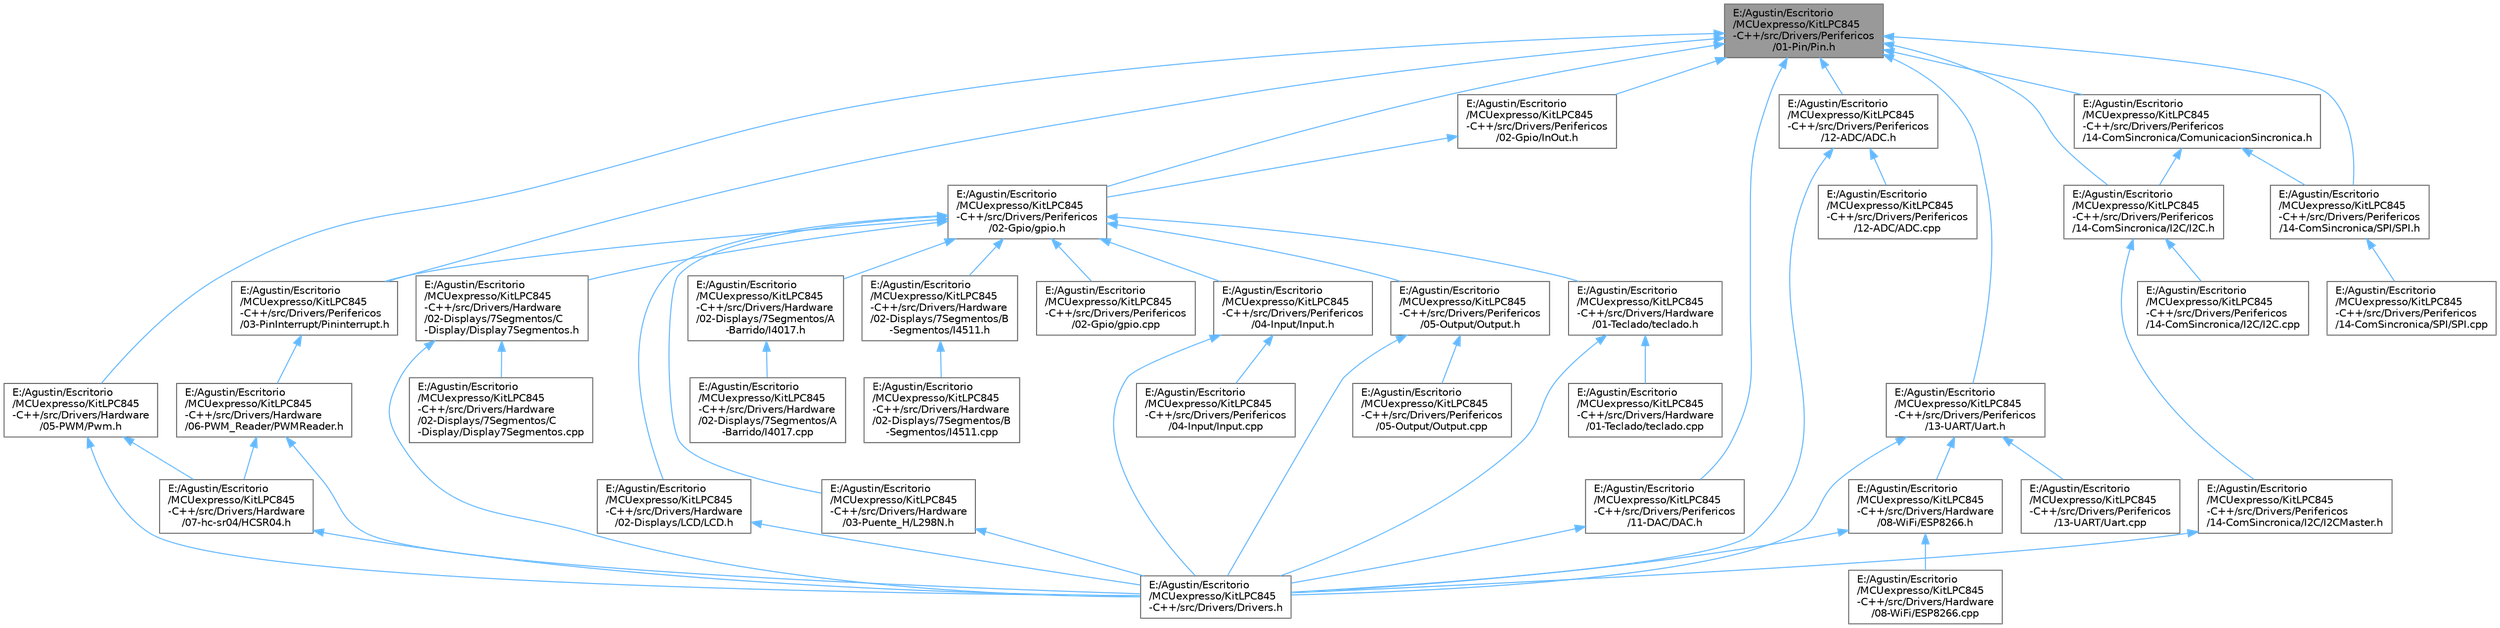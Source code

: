digraph "E:/Agustin/Escritorio/MCUexpresso/KitLPC845-C++/src/Drivers/Perifericos/01-Pin/Pin.h"
{
 // LATEX_PDF_SIZE
  bgcolor="transparent";
  edge [fontname=Helvetica,fontsize=10,labelfontname=Helvetica,labelfontsize=10];
  node [fontname=Helvetica,fontsize=10,shape=box,height=0.2,width=0.4];
  Node1 [id="Node000001",label="E:/Agustin/Escritorio\l/MCUexpresso/KitLPC845\l-C++/src/Drivers/Perifericos\l/01-Pin/Pin.h",height=0.2,width=0.4,color="gray40", fillcolor="grey60", style="filled", fontcolor="black",tooltip="Clase Abstracta de cualquier pin del microcontrolador."];
  Node1 -> Node2 [id="edge54_Node000001_Node000002",dir="back",color="steelblue1",style="solid",tooltip=" "];
  Node2 [id="Node000002",label="E:/Agustin/Escritorio\l/MCUexpresso/KitLPC845\l-C++/src/Drivers/Hardware\l/05-PWM/Pwm.h",height=0.2,width=0.4,color="grey40", fillcolor="white", style="filled",URL="$_pwm_8h.html",tooltip="Generador de PWM sin interrupción."];
  Node2 -> Node3 [id="edge55_Node000002_Node000003",dir="back",color="steelblue1",style="solid",tooltip=" "];
  Node3 [id="Node000003",label="E:/Agustin/Escritorio\l/MCUexpresso/KitLPC845\l-C++/src/Drivers/Drivers.h",height=0.2,width=0.4,color="grey40", fillcolor="white", style="filled",URL="$_drivers_8h.html",tooltip="Archivo Master con todos los includes de perifericos del Kit."];
  Node2 -> Node4 [id="edge56_Node000002_Node000004",dir="back",color="steelblue1",style="solid",tooltip=" "];
  Node4 [id="Node000004",label="E:/Agustin/Escritorio\l/MCUexpresso/KitLPC845\l-C++/src/Drivers/Hardware\l/07-hc-sr04/HCSR04.h",height=0.2,width=0.4,color="grey40", fillcolor="white", style="filled",URL="$_h_c_s_r04_8h.html",tooltip="Clase del sensor ultrasónico HCSR04."];
  Node4 -> Node3 [id="edge57_Node000004_Node000003",dir="back",color="steelblue1",style="solid",tooltip=" "];
  Node1 -> Node5 [id="edge58_Node000001_Node000005",dir="back",color="steelblue1",style="solid",tooltip=" "];
  Node5 [id="Node000005",label="E:/Agustin/Escritorio\l/MCUexpresso/KitLPC845\l-C++/src/Drivers/Perifericos\l/02-Gpio/InOut.h",height=0.2,width=0.4,color="grey40", fillcolor="white", style="filled",URL="$_in_out_8h.html",tooltip="Clase Abstracta Pura de las GPIO."];
  Node5 -> Node6 [id="edge59_Node000005_Node000006",dir="back",color="steelblue1",style="solid",tooltip=" "];
  Node6 [id="Node000006",label="E:/Agustin/Escritorio\l/MCUexpresso/KitLPC845\l-C++/src/Drivers/Perifericos\l/02-Gpio/gpio.h",height=0.2,width=0.4,color="grey40", fillcolor="white", style="filled",URL="$gpio_8h.html",tooltip="Módulo con clase de manejo de GPIO."];
  Node6 -> Node7 [id="edge60_Node000006_Node000007",dir="back",color="steelblue1",style="solid",tooltip=" "];
  Node7 [id="Node000007",label="E:/Agustin/Escritorio\l/MCUexpresso/KitLPC845\l-C++/src/Drivers/Hardware\l/01-Teclado/teclado.h",height=0.2,width=0.4,color="grey40", fillcolor="white", style="filled",URL="$teclado_8h.html",tooltip="Breve descripción del objetivo del Módulo."];
  Node7 -> Node3 [id="edge61_Node000007_Node000003",dir="back",color="steelblue1",style="solid",tooltip=" "];
  Node7 -> Node8 [id="edge62_Node000007_Node000008",dir="back",color="steelblue1",style="solid",tooltip=" "];
  Node8 [id="Node000008",label="E:/Agustin/Escritorio\l/MCUexpresso/KitLPC845\l-C++/src/Drivers/Hardware\l/01-Teclado/teclado.cpp",height=0.2,width=0.4,color="grey40", fillcolor="white", style="filled",URL="$teclado_8cpp.html",tooltip="Descripcion del modulo."];
  Node6 -> Node9 [id="edge63_Node000006_Node000009",dir="back",color="steelblue1",style="solid",tooltip=" "];
  Node9 [id="Node000009",label="E:/Agustin/Escritorio\l/MCUexpresso/KitLPC845\l-C++/src/Drivers/Hardware\l/02-Displays/7Segmentos/A\l-Barrido/I4017.h",height=0.2,width=0.4,color="grey40", fillcolor="white", style="filled",URL="$_i4017_8h.html",tooltip="Objeto de control del integrado I4017."];
  Node9 -> Node10 [id="edge64_Node000009_Node000010",dir="back",color="steelblue1",style="solid",tooltip=" "];
  Node10 [id="Node000010",label="E:/Agustin/Escritorio\l/MCUexpresso/KitLPC845\l-C++/src/Drivers/Hardware\l/02-Displays/7Segmentos/A\l-Barrido/I4017.cpp",height=0.2,width=0.4,color="grey40", fillcolor="white", style="filled",URL="$_i4017_8cpp.html",tooltip="Objeto de control del integrado I4017."];
  Node6 -> Node11 [id="edge65_Node000006_Node000011",dir="back",color="steelblue1",style="solid",tooltip=" "];
  Node11 [id="Node000011",label="E:/Agustin/Escritorio\l/MCUexpresso/KitLPC845\l-C++/src/Drivers/Hardware\l/02-Displays/7Segmentos/B\l-Segmentos/I4511.h",height=0.2,width=0.4,color="grey40", fillcolor="white", style="filled",URL="$_i4511_8h.html",tooltip="Objeto de control del integrado I4511."];
  Node11 -> Node12 [id="edge66_Node000011_Node000012",dir="back",color="steelblue1",style="solid",tooltip=" "];
  Node12 [id="Node000012",label="E:/Agustin/Escritorio\l/MCUexpresso/KitLPC845\l-C++/src/Drivers/Hardware\l/02-Displays/7Segmentos/B\l-Segmentos/I4511.cpp",height=0.2,width=0.4,color="grey40", fillcolor="white", style="filled",URL="$_i4511_8cpp.html",tooltip="Objeto de control del integrado I4511."];
  Node6 -> Node13 [id="edge67_Node000006_Node000013",dir="back",color="steelblue1",style="solid",tooltip=" "];
  Node13 [id="Node000013",label="E:/Agustin/Escritorio\l/MCUexpresso/KitLPC845\l-C++/src/Drivers/Hardware\l/02-Displays/7Segmentos/C\l-Display/Display7Segmentos.h",height=0.2,width=0.4,color="grey40", fillcolor="white", style="filled",URL="$_display7_segmentos_8h.html",tooltip="Clase para la creación de displays de 7 segmentos."];
  Node13 -> Node3 [id="edge68_Node000013_Node000003",dir="back",color="steelblue1",style="solid",tooltip=" "];
  Node13 -> Node14 [id="edge69_Node000013_Node000014",dir="back",color="steelblue1",style="solid",tooltip=" "];
  Node14 [id="Node000014",label="E:/Agustin/Escritorio\l/MCUexpresso/KitLPC845\l-C++/src/Drivers/Hardware\l/02-Displays/7Segmentos/C\l-Display/Display7Segmentos.cpp",height=0.2,width=0.4,color="grey40", fillcolor="white", style="filled",URL="$_display7_segmentos_8cpp.html",tooltip="Clase para la creación de displays de 7 segmentos."];
  Node6 -> Node15 [id="edge70_Node000006_Node000015",dir="back",color="steelblue1",style="solid",tooltip=" "];
  Node15 [id="Node000015",label="E:/Agustin/Escritorio\l/MCUexpresso/KitLPC845\l-C++/src/Drivers/Hardware\l/02-Displays/LCD/LCD.h",height=0.2,width=0.4,color="grey40", fillcolor="white", style="filled",URL="$_l_c_d_8h.html",tooltip="Clase para un LCD con comunicación de 4 patas, solo escritura."];
  Node15 -> Node3 [id="edge71_Node000015_Node000003",dir="back",color="steelblue1",style="solid",tooltip=" "];
  Node6 -> Node16 [id="edge72_Node000006_Node000016",dir="back",color="steelblue1",style="solid",tooltip=" "];
  Node16 [id="Node000016",label="E:/Agustin/Escritorio\l/MCUexpresso/KitLPC845\l-C++/src/Drivers/Hardware\l/03-Puente_H/L298N.h",height=0.2,width=0.4,color="grey40", fillcolor="white", style="filled",URL="$_l298_n_8h.html",tooltip="Clase del módulo de puente H LN298N."];
  Node16 -> Node3 [id="edge73_Node000016_Node000003",dir="back",color="steelblue1",style="solid",tooltip=" "];
  Node6 -> Node17 [id="edge74_Node000006_Node000017",dir="back",color="steelblue1",style="solid",tooltip=" "];
  Node17 [id="Node000017",label="E:/Agustin/Escritorio\l/MCUexpresso/KitLPC845\l-C++/src/Drivers/Perifericos\l/02-Gpio/gpio.cpp",height=0.2,width=0.4,color="grey40", fillcolor="white", style="filled",URL="$gpio_8cpp.html",tooltip="Descripcion del modulo."];
  Node6 -> Node18 [id="edge75_Node000006_Node000018",dir="back",color="steelblue1",style="solid",tooltip=" "];
  Node18 [id="Node000018",label="E:/Agustin/Escritorio\l/MCUexpresso/KitLPC845\l-C++/src/Drivers/Perifericos\l/03-PinInterrupt/Pininterrupt.h",height=0.2,width=0.4,color="grey40", fillcolor="white", style="filled",URL="$_pininterrupt_8h.html",tooltip="Clase para entradas con interrupciones por flanco."];
  Node18 -> Node19 [id="edge76_Node000018_Node000019",dir="back",color="steelblue1",style="solid",tooltip=" "];
  Node19 [id="Node000019",label="E:/Agustin/Escritorio\l/MCUexpresso/KitLPC845\l-C++/src/Drivers/Hardware\l/06-PWM_Reader/PWMReader.h",height=0.2,width=0.4,color="grey40", fillcolor="white", style="filled",URL="$_p_w_m_reader_8h.html",tooltip="Pata que lee tamaños de pulsos de entrada."];
  Node19 -> Node3 [id="edge77_Node000019_Node000003",dir="back",color="steelblue1",style="solid",tooltip=" "];
  Node19 -> Node4 [id="edge78_Node000019_Node000004",dir="back",color="steelblue1",style="solid",tooltip=" "];
  Node6 -> Node20 [id="edge79_Node000006_Node000020",dir="back",color="steelblue1",style="solid",tooltip=" "];
  Node20 [id="Node000020",label="E:/Agustin/Escritorio\l/MCUexpresso/KitLPC845\l-C++/src/Drivers/Perifericos\l/04-Input/Input.h",height=0.2,width=0.4,color="grey40", fillcolor="white", style="filled",URL="$_input_8h.html",tooltip="funciones miembro de la clase Input"];
  Node20 -> Node3 [id="edge80_Node000020_Node000003",dir="back",color="steelblue1",style="solid",tooltip=" "];
  Node20 -> Node21 [id="edge81_Node000020_Node000021",dir="back",color="steelblue1",style="solid",tooltip=" "];
  Node21 [id="Node000021",label="E:/Agustin/Escritorio\l/MCUexpresso/KitLPC845\l-C++/src/Drivers/Perifericos\l/04-Input/Input.cpp",height=0.2,width=0.4,color="grey40", fillcolor="white", style="filled",URL="$_input_8cpp.html",tooltip="funciones miembro de la clase Input"];
  Node6 -> Node22 [id="edge82_Node000006_Node000022",dir="back",color="steelblue1",style="solid",tooltip=" "];
  Node22 [id="Node000022",label="E:/Agustin/Escritorio\l/MCUexpresso/KitLPC845\l-C++/src/Drivers/Perifericos\l/05-Output/Output.h",height=0.2,width=0.4,color="grey40", fillcolor="white", style="filled",URL="$_output_8h.html",tooltip="Clase del tipo Output o salida digital."];
  Node22 -> Node3 [id="edge83_Node000022_Node000003",dir="back",color="steelblue1",style="solid",tooltip=" "];
  Node22 -> Node23 [id="edge84_Node000022_Node000023",dir="back",color="steelblue1",style="solid",tooltip=" "];
  Node23 [id="Node000023",label="E:/Agustin/Escritorio\l/MCUexpresso/KitLPC845\l-C++/src/Drivers/Perifericos\l/05-Output/Output.cpp",height=0.2,width=0.4,color="grey40", fillcolor="white", style="filled",URL="$_output_8cpp.html",tooltip="Clase del tipo Output o salida digital."];
  Node1 -> Node6 [id="edge85_Node000001_Node000006",dir="back",color="steelblue1",style="solid",tooltip=" "];
  Node1 -> Node18 [id="edge86_Node000001_Node000018",dir="back",color="steelblue1",style="solid",tooltip=" "];
  Node1 -> Node24 [id="edge87_Node000001_Node000024",dir="back",color="steelblue1",style="solid",tooltip=" "];
  Node24 [id="Node000024",label="E:/Agustin/Escritorio\l/MCUexpresso/KitLPC845\l-C++/src/Drivers/Perifericos\l/11-DAC/DAC.h",height=0.2,width=0.4,color="grey40", fillcolor="white", style="filled",URL="$_d_a_c_8h.html",tooltip="Objeto DAC."];
  Node24 -> Node3 [id="edge88_Node000024_Node000003",dir="back",color="steelblue1",style="solid",tooltip=" "];
  Node1 -> Node25 [id="edge89_Node000001_Node000025",dir="back",color="steelblue1",style="solid",tooltip=" "];
  Node25 [id="Node000025",label="E:/Agustin/Escritorio\l/MCUexpresso/KitLPC845\l-C++/src/Drivers/Perifericos\l/12-ADC/ADC.h",height=0.2,width=0.4,color="grey40", fillcolor="white", style="filled",URL="$_a_d_c_8h.html",tooltip="Breve descripción del Módulo."];
  Node25 -> Node3 [id="edge90_Node000025_Node000003",dir="back",color="steelblue1",style="solid",tooltip=" "];
  Node25 -> Node26 [id="edge91_Node000025_Node000026",dir="back",color="steelblue1",style="solid",tooltip=" "];
  Node26 [id="Node000026",label="E:/Agustin/Escritorio\l/MCUexpresso/KitLPC845\l-C++/src/Drivers/Perifericos\l/12-ADC/ADC.cpp",height=0.2,width=0.4,color="grey40", fillcolor="white", style="filled",URL="$_a_d_c_8cpp.html",tooltip="Breve descripcion del modulo."];
  Node1 -> Node27 [id="edge92_Node000001_Node000027",dir="back",color="steelblue1",style="solid",tooltip=" "];
  Node27 [id="Node000027",label="E:/Agustin/Escritorio\l/MCUexpresso/KitLPC845\l-C++/src/Drivers/Perifericos\l/13-UART/Uart.h",height=0.2,width=0.4,color="grey40", fillcolor="white", style="filled",URL="$_uart_8h.html",tooltip="Breve descripción del objetivo del Módulo."];
  Node27 -> Node3 [id="edge93_Node000027_Node000003",dir="back",color="steelblue1",style="solid",tooltip=" "];
  Node27 -> Node28 [id="edge94_Node000027_Node000028",dir="back",color="steelblue1",style="solid",tooltip=" "];
  Node28 [id="Node000028",label="E:/Agustin/Escritorio\l/MCUexpresso/KitLPC845\l-C++/src/Drivers/Hardware\l/08-WiFi/ESP8266.h",height=0.2,width=0.4,color="grey40", fillcolor="white", style="filled",URL="$_e_s_p8266_8h.html",tooltip="Breve descripción del Módulo."];
  Node28 -> Node3 [id="edge95_Node000028_Node000003",dir="back",color="steelblue1",style="solid",tooltip=" "];
  Node28 -> Node29 [id="edge96_Node000028_Node000029",dir="back",color="steelblue1",style="solid",tooltip=" "];
  Node29 [id="Node000029",label="E:/Agustin/Escritorio\l/MCUexpresso/KitLPC845\l-C++/src/Drivers/Hardware\l/08-WiFi/ESP8266.cpp",height=0.2,width=0.4,color="grey40", fillcolor="white", style="filled",URL="$_e_s_p8266_8cpp.html",tooltip="Breve descripcion del modulo."];
  Node27 -> Node30 [id="edge97_Node000027_Node000030",dir="back",color="steelblue1",style="solid",tooltip=" "];
  Node30 [id="Node000030",label="E:/Agustin/Escritorio\l/MCUexpresso/KitLPC845\l-C++/src/Drivers/Perifericos\l/13-UART/Uart.cpp",height=0.2,width=0.4,color="grey40", fillcolor="white", style="filled",URL="$_uart_8cpp.html",tooltip="Descripcion del modulo."];
  Node1 -> Node31 [id="edge98_Node000001_Node000031",dir="back",color="steelblue1",style="solid",tooltip=" "];
  Node31 [id="Node000031",label="E:/Agustin/Escritorio\l/MCUexpresso/KitLPC845\l-C++/src/Drivers/Perifericos\l/14-ComSincronica/ComunicacionSincronica.h",height=0.2,width=0.4,color="grey40", fillcolor="white", style="filled",URL="$_comunicacion_sincronica_8h.html",tooltip="Objeto base para la creacion de comunicaciones sincrónicas."];
  Node31 -> Node32 [id="edge99_Node000031_Node000032",dir="back",color="steelblue1",style="solid",tooltip=" "];
  Node32 [id="Node000032",label="E:/Agustin/Escritorio\l/MCUexpresso/KitLPC845\l-C++/src/Drivers/Perifericos\l/14-ComSincronica/I2C/I2C.h",height=0.2,width=0.4,color="grey40", fillcolor="white", style="filled",URL="$_i2_c_8h.html",tooltip="Breve descripción del objetivo del Módulo."];
  Node32 -> Node33 [id="edge100_Node000032_Node000033",dir="back",color="steelblue1",style="solid",tooltip=" "];
  Node33 [id="Node000033",label="E:/Agustin/Escritorio\l/MCUexpresso/KitLPC845\l-C++/src/Drivers/Perifericos\l/14-ComSincronica/I2C/I2C.cpp",height=0.2,width=0.4,color="grey40", fillcolor="white", style="filled",URL="$_i2_c_8cpp.html",tooltip="Descripcion del modulo."];
  Node32 -> Node34 [id="edge101_Node000032_Node000034",dir="back",color="steelblue1",style="solid",tooltip=" "];
  Node34 [id="Node000034",label="E:/Agustin/Escritorio\l/MCUexpresso/KitLPC845\l-C++/src/Drivers/Perifericos\l/14-ComSincronica/I2C/I2CMaster.h",height=0.2,width=0.4,color="grey40", fillcolor="white", style="filled",URL="$_i2_c_master_8h.html",tooltip="Breve descripción del objetivo del Módulo."];
  Node34 -> Node3 [id="edge102_Node000034_Node000003",dir="back",color="steelblue1",style="solid",tooltip=" "];
  Node31 -> Node35 [id="edge103_Node000031_Node000035",dir="back",color="steelblue1",style="solid",tooltip=" "];
  Node35 [id="Node000035",label="E:/Agustin/Escritorio\l/MCUexpresso/KitLPC845\l-C++/src/Drivers/Perifericos\l/14-ComSincronica/SPI/SPI.h",height=0.2,width=0.4,color="grey40", fillcolor="white", style="filled",URL="$_s_p_i_8h_source.html",tooltip=" "];
  Node35 -> Node36 [id="edge104_Node000035_Node000036",dir="back",color="steelblue1",style="solid",tooltip=" "];
  Node36 [id="Node000036",label="E:/Agustin/Escritorio\l/MCUexpresso/KitLPC845\l-C++/src/Drivers/Perifericos\l/14-ComSincronica/SPI/SPI.cpp",height=0.2,width=0.4,color="grey40", fillcolor="white", style="filled",URL="$_s_p_i_8cpp.html",tooltip="Descripcion del modulo."];
  Node1 -> Node32 [id="edge105_Node000001_Node000032",dir="back",color="steelblue1",style="solid",tooltip=" "];
  Node1 -> Node35 [id="edge106_Node000001_Node000035",dir="back",color="steelblue1",style="solid",tooltip=" "];
}
